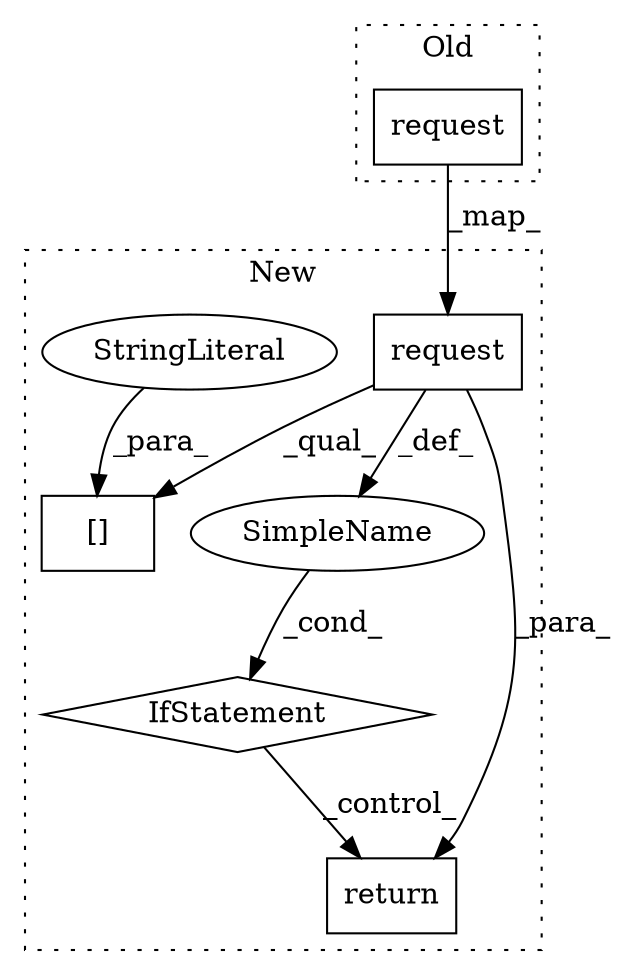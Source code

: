 digraph G {
subgraph cluster0 {
1 [label="request" a="32" s="7659,7701" l="8,1" shape="box"];
label = "Old";
style="dotted";
}
subgraph cluster1 {
2 [label="request" a="32" s="7679,7721" l="8,1" shape="box"];
3 [label="IfStatement" a="25" s="7883,7914" l="4,2" shape="diamond"];
4 [label="[]" a="2" s="7774,7792" l="9,1" shape="box"];
5 [label="SimpleName" a="42" s="" l="" shape="ellipse"];
6 [label="return" a="41" s="7924" l="7" shape="box"];
7 [label="StringLiteral" a="45" s="7783" l="9" shape="ellipse"];
label = "New";
style="dotted";
}
1 -> 2 [label="_map_"];
2 -> 5 [label="_def_"];
2 -> 4 [label="_qual_"];
2 -> 6 [label="_para_"];
3 -> 6 [label="_control_"];
5 -> 3 [label="_cond_"];
7 -> 4 [label="_para_"];
}